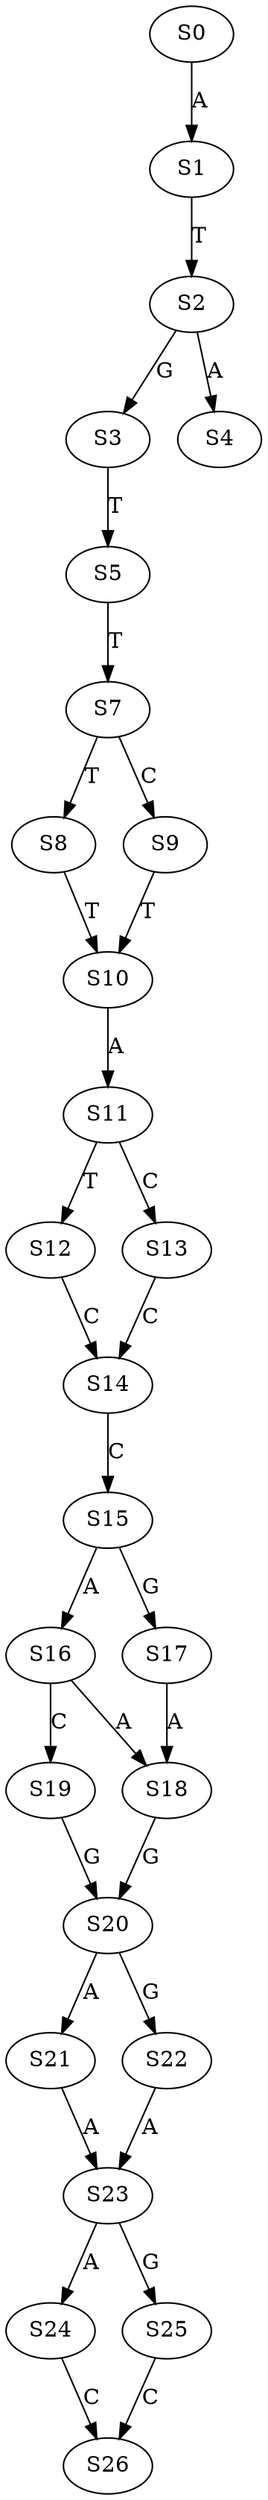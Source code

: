 strict digraph  {
	S0 -> S1 [ label = A ];
	S1 -> S2 [ label = T ];
	S2 -> S3 [ label = G ];
	S2 -> S4 [ label = A ];
	S3 -> S5 [ label = T ];
	S5 -> S7 [ label = T ];
	S7 -> S8 [ label = T ];
	S7 -> S9 [ label = C ];
	S8 -> S10 [ label = T ];
	S9 -> S10 [ label = T ];
	S10 -> S11 [ label = A ];
	S11 -> S12 [ label = T ];
	S11 -> S13 [ label = C ];
	S12 -> S14 [ label = C ];
	S13 -> S14 [ label = C ];
	S14 -> S15 [ label = C ];
	S15 -> S16 [ label = A ];
	S15 -> S17 [ label = G ];
	S16 -> S18 [ label = A ];
	S16 -> S19 [ label = C ];
	S17 -> S18 [ label = A ];
	S18 -> S20 [ label = G ];
	S19 -> S20 [ label = G ];
	S20 -> S21 [ label = A ];
	S20 -> S22 [ label = G ];
	S21 -> S23 [ label = A ];
	S22 -> S23 [ label = A ];
	S23 -> S24 [ label = A ];
	S23 -> S25 [ label = G ];
	S24 -> S26 [ label = C ];
	S25 -> S26 [ label = C ];
}
